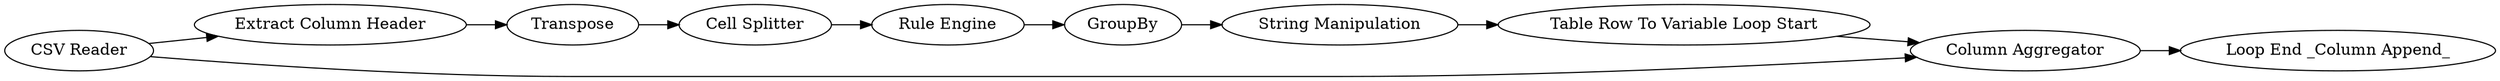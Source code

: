 digraph {
	10 -> 13
	16 -> 15
	8 -> 10
	15 -> 4
	13 -> 14
	4 -> 18
	19 -> 8
	11 -> 16
	19 -> 4
	14 -> 11
	16 [label="String Manipulation"]
	13 [label="Cell Splitter"]
	11 [label=GroupBy]
	4 [label="Column Aggregator"]
	18 [label="Loop End _Column Append_"]
	8 [label="Extract Column Header"]
	15 [label="Table Row To Variable Loop Start"]
	14 [label="Rule Engine"]
	10 [label=Transpose]
	19 [label="CSV Reader"]
	rankdir=LR
}
